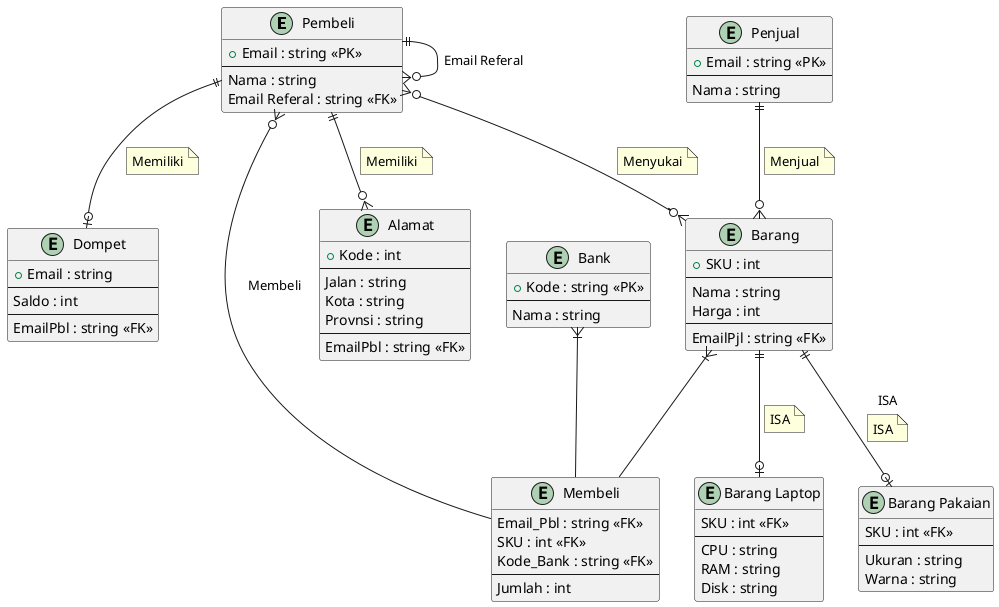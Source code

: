 @startuml

entity "Pembeli" as Pbl {
    + Email : string <<PK>>
    --
    Nama : string
    Email Referal : string <<FK>>
}

entity "Penjual" as Pjl {
    + Email : string <<PK>>
    --
    Nama : string
}

entity "Barang" as Brg {
    + SKU : int
    --
    Nama : string
    Harga : int
    --
    EmailPjl : string <<FK>>
}

entity "Barang Laptop" as Lpt {
    SKU : int <<FK>>
    ---
    CPU : string
    RAM : string
    Disk : string
}

entity "Barang Pakaian" as Pkan {
    SKU : int <<FK>>
    ---
    Ukuran : string
    Warna : string
}

entity "Dompet" as Dpt {
    + Email : string
    ---
    Saldo : int
    ---
    EmailPbl : string <<FK>>
}

entity "Membeli" as Pmbl{
    Email_Pbl : string <<FK>>
    SKU : int <<FK>>
    Kode_Bank : string <<FK>>
    ---
    Jumlah : int
}

' entity "Menyukai" as Suka {
'     Email : string <<FK>>
'     SKU : int <<FK>>
' } 

entity "Alamat" as Almt {
    + Kode : int
    ---
    Jalan : string
    Kota : string
    Provnsi : string 
    ---
    EmailPbl : string <<FK>>
}
entity "Bank" as Bank {
    + Kode : string <<PK>>
    ---
    Nama : string
}

Pbl ||--o| Dpt
note on link
    Memiliki
end note

Pbl }o-- Pmbl : "Membeli"
Brg }|-- Pmbl
Bank }|-- Pmbl 

Pbl }o--o{ Brg
note on link
    Menyukai
end note
Pjl ||--o{ Brg
note on link
    Menjual
end note
Pbl ||--o{ Almt
note on link
    Memiliki
end note
Brg ||--o| Lpt
note on link
    ISA
end note
Brg ||--o| Pkan : "ISA"
note on link
    ISA
end note
Pbl ||--o{ Pbl : "Email Referal"



@enduml
